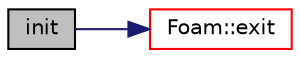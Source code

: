 digraph "init"
{
  bgcolor="transparent";
  edge [fontname="Helvetica",fontsize="10",labelfontname="Helvetica",labelfontsize="10"];
  node [fontname="Helvetica",fontsize="10",shape=record];
  rankdir="LR";
  Node499 [label="init",height=0.2,width=0.4,color="black", fillcolor="grey75", style="filled", fontcolor="black"];
  Node499 -> Node500 [color="midnightblue",fontsize="10",style="solid",fontname="Helvetica"];
  Node500 [label="Foam::exit",height=0.2,width=0.4,color="red",URL="$a21851.html#a06ca7250d8e89caf05243ec094843642"];
}
